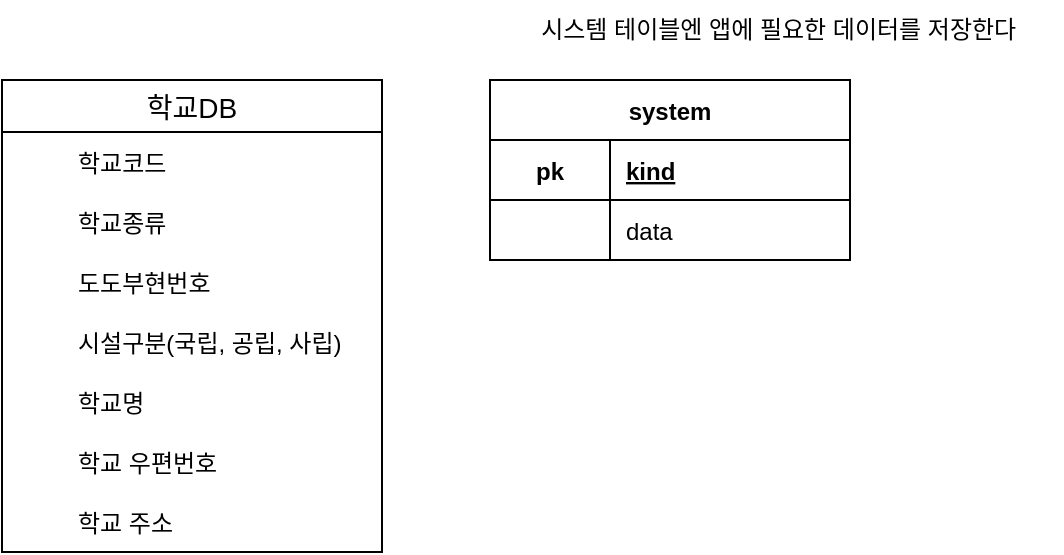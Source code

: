 <mxfile>
    <diagram id="bhq6tBchErCR74Zrch5A" name="phone">
        <mxGraphModel dx="701" dy="417" grid="1" gridSize="10" guides="1" tooltips="1" connect="1" arrows="1" fold="1" page="1" pageScale="1" pageWidth="827" pageHeight="1169" math="0" shadow="0">
            <root>
                <mxCell id="0"/>
                <mxCell id="1" parent="0"/>
                <mxCell id="SsVTO5ih7VOV415rf2-s-7" value="시스템 테이블엔 앱에 필요한 데이터를 저장한다&amp;nbsp;" style="text;html=1;strokeColor=none;fillColor=none;align=center;verticalAlign=middle;whiteSpace=wrap;rounded=0;" parent="1" vertex="1">
                    <mxGeometry x="420" y="340" width="280" height="30" as="geometry"/>
                </mxCell>
                <mxCell id="8" value="system" style="shape=table;startSize=30;container=1;collapsible=1;childLayout=tableLayout;fixedRows=1;rowLines=0;fontStyle=1;align=center;resizeLast=1;" parent="1" vertex="1">
                    <mxGeometry x="414" y="380" width="180" height="90" as="geometry"/>
                </mxCell>
                <mxCell id="12" value="" style="shape=tableRow;horizontal=0;startSize=0;swimlaneHead=0;swimlaneBody=0;fillColor=none;collapsible=0;dropTarget=0;points=[[0,0.5],[1,0.5]];portConstraint=eastwest;top=0;left=0;right=0;bottom=1;" parent="8" vertex="1">
                    <mxGeometry y="30" width="180" height="30" as="geometry"/>
                </mxCell>
                <mxCell id="13" value="pk" style="shape=partialRectangle;connectable=0;fillColor=none;top=0;left=0;bottom=0;right=0;fontStyle=1;overflow=hidden;" parent="12" vertex="1">
                    <mxGeometry width="60" height="30" as="geometry">
                        <mxRectangle width="60" height="30" as="alternateBounds"/>
                    </mxGeometry>
                </mxCell>
                <mxCell id="14" value="kind" style="shape=partialRectangle;connectable=0;fillColor=none;top=0;left=0;bottom=0;right=0;align=left;spacingLeft=6;fontStyle=5;overflow=hidden;" parent="12" vertex="1">
                    <mxGeometry x="60" width="120" height="30" as="geometry">
                        <mxRectangle width="120" height="30" as="alternateBounds"/>
                    </mxGeometry>
                </mxCell>
                <mxCell id="15" value="" style="shape=tableRow;horizontal=0;startSize=0;swimlaneHead=0;swimlaneBody=0;fillColor=none;collapsible=0;dropTarget=0;points=[[0,0.5],[1,0.5]];portConstraint=eastwest;top=0;left=0;right=0;bottom=0;" parent="8" vertex="1">
                    <mxGeometry y="60" width="180" height="30" as="geometry"/>
                </mxCell>
                <mxCell id="16" value="" style="shape=partialRectangle;connectable=0;fillColor=none;top=0;left=0;bottom=0;right=0;editable=1;overflow=hidden;" parent="15" vertex="1">
                    <mxGeometry width="60" height="30" as="geometry">
                        <mxRectangle width="60" height="30" as="alternateBounds"/>
                    </mxGeometry>
                </mxCell>
                <mxCell id="17" value="data" style="shape=partialRectangle;connectable=0;fillColor=none;top=0;left=0;bottom=0;right=0;align=left;spacingLeft=6;overflow=hidden;" parent="15" vertex="1">
                    <mxGeometry x="60" width="120" height="30" as="geometry">
                        <mxRectangle width="120" height="30" as="alternateBounds"/>
                    </mxGeometry>
                </mxCell>
                <mxCell id="V4GZRD2Crs4A8FGIijxE-17" value="학교DB" style="swimlane;fontStyle=0;childLayout=stackLayout;horizontal=1;startSize=26;horizontalStack=0;resizeParent=1;resizeParentMax=0;resizeLast=0;collapsible=1;marginBottom=0;align=center;fontSize=14;" vertex="1" parent="1">
                    <mxGeometry x="170" y="380" width="190" height="236" as="geometry">
                        <mxRectangle x="20" y="260" width="80" height="30" as="alternateBounds"/>
                    </mxGeometry>
                </mxCell>
                <mxCell id="V4GZRD2Crs4A8FGIijxE-18" value="" style="shape=table;startSize=0;container=1;collapsible=1;childLayout=tableLayout;fixedRows=1;rowLines=0;fontStyle=0;align=center;resizeLast=1;strokeColor=none;fillColor=none;collapsible=0;" vertex="1" parent="V4GZRD2Crs4A8FGIijxE-17">
                    <mxGeometry y="26" width="190" height="30" as="geometry"/>
                </mxCell>
                <mxCell id="V4GZRD2Crs4A8FGIijxE-22" value="" style="shape=tableRow;horizontal=0;startSize=0;swimlaneHead=0;swimlaneBody=0;fillColor=none;collapsible=0;dropTarget=0;points=[[0,0.5],[1,0.5]];portConstraint=eastwest;top=0;left=0;right=0;bottom=0;" vertex="1" parent="V4GZRD2Crs4A8FGIijxE-18">
                    <mxGeometry width="190" height="30" as="geometry"/>
                </mxCell>
                <mxCell id="V4GZRD2Crs4A8FGIijxE-23" value="" style="shape=partialRectangle;connectable=0;fillColor=none;top=0;left=0;bottom=0;right=0;fontStyle=0;overflow=hidden;" vertex="1" parent="V4GZRD2Crs4A8FGIijxE-22">
                    <mxGeometry width="30" height="30" as="geometry">
                        <mxRectangle width="30" height="30" as="alternateBounds"/>
                    </mxGeometry>
                </mxCell>
                <mxCell id="V4GZRD2Crs4A8FGIijxE-24" value="학교코드" style="shape=partialRectangle;connectable=0;fillColor=none;top=0;left=0;bottom=0;right=0;align=left;spacingLeft=6;fontStyle=0;overflow=hidden;" vertex="1" parent="V4GZRD2Crs4A8FGIijxE-22">
                    <mxGeometry x="30" width="160" height="30" as="geometry">
                        <mxRectangle width="160" height="30" as="alternateBounds"/>
                    </mxGeometry>
                </mxCell>
                <mxCell id="V4GZRD2Crs4A8FGIijxE-42" value="" style="shape=table;startSize=0;container=1;collapsible=1;childLayout=tableLayout;fixedRows=1;rowLines=0;fontStyle=0;align=center;resizeLast=1;strokeColor=none;fillColor=none;collapsible=0;" vertex="1" parent="V4GZRD2Crs4A8FGIijxE-17">
                    <mxGeometry y="56" width="190" height="30" as="geometry"/>
                </mxCell>
                <mxCell id="V4GZRD2Crs4A8FGIijxE-43" value="" style="shape=tableRow;horizontal=0;startSize=0;swimlaneHead=0;swimlaneBody=0;fillColor=none;collapsible=0;dropTarget=0;points=[[0,0.5],[1,0.5]];portConstraint=eastwest;top=0;left=0;right=0;bottom=0;" vertex="1" parent="V4GZRD2Crs4A8FGIijxE-42">
                    <mxGeometry width="190" height="30" as="geometry"/>
                </mxCell>
                <mxCell id="V4GZRD2Crs4A8FGIijxE-44" value="" style="shape=partialRectangle;connectable=0;fillColor=none;top=0;left=0;bottom=0;right=0;fontStyle=0;overflow=hidden;" vertex="1" parent="V4GZRD2Crs4A8FGIijxE-43">
                    <mxGeometry width="30" height="30" as="geometry">
                        <mxRectangle width="30" height="30" as="alternateBounds"/>
                    </mxGeometry>
                </mxCell>
                <mxCell id="V4GZRD2Crs4A8FGIijxE-45" value="학교종류" style="shape=partialRectangle;connectable=0;fillColor=none;top=0;left=0;bottom=0;right=0;align=left;spacingLeft=6;fontStyle=0;overflow=hidden;" vertex="1" parent="V4GZRD2Crs4A8FGIijxE-43">
                    <mxGeometry x="30" width="160" height="30" as="geometry">
                        <mxRectangle width="160" height="30" as="alternateBounds"/>
                    </mxGeometry>
                </mxCell>
                <mxCell id="V4GZRD2Crs4A8FGIijxE-46" value="" style="shape=table;startSize=0;container=1;collapsible=1;childLayout=tableLayout;fixedRows=1;rowLines=0;fontStyle=0;align=center;resizeLast=1;strokeColor=none;fillColor=none;collapsible=0;" vertex="1" parent="V4GZRD2Crs4A8FGIijxE-17">
                    <mxGeometry y="86" width="190" height="30" as="geometry"/>
                </mxCell>
                <mxCell id="V4GZRD2Crs4A8FGIijxE-47" value="" style="shape=tableRow;horizontal=0;startSize=0;swimlaneHead=0;swimlaneBody=0;fillColor=none;collapsible=0;dropTarget=0;points=[[0,0.5],[1,0.5]];portConstraint=eastwest;top=0;left=0;right=0;bottom=0;" vertex="1" parent="V4GZRD2Crs4A8FGIijxE-46">
                    <mxGeometry width="190" height="30" as="geometry"/>
                </mxCell>
                <mxCell id="V4GZRD2Crs4A8FGIijxE-48" value="" style="shape=partialRectangle;connectable=0;fillColor=none;top=0;left=0;bottom=0;right=0;fontStyle=0;overflow=hidden;" vertex="1" parent="V4GZRD2Crs4A8FGIijxE-47">
                    <mxGeometry width="30" height="30" as="geometry">
                        <mxRectangle width="30" height="30" as="alternateBounds"/>
                    </mxGeometry>
                </mxCell>
                <mxCell id="V4GZRD2Crs4A8FGIijxE-49" value="도도부현번호" style="shape=partialRectangle;connectable=0;fillColor=none;top=0;left=0;bottom=0;right=0;align=left;spacingLeft=6;fontStyle=0;overflow=hidden;" vertex="1" parent="V4GZRD2Crs4A8FGIijxE-47">
                    <mxGeometry x="30" width="160" height="30" as="geometry">
                        <mxRectangle width="160" height="30" as="alternateBounds"/>
                    </mxGeometry>
                </mxCell>
                <mxCell id="V4GZRD2Crs4A8FGIijxE-38" value="" style="shape=table;startSize=0;container=1;collapsible=1;childLayout=tableLayout;fixedRows=1;rowLines=0;fontStyle=0;align=center;resizeLast=1;strokeColor=none;fillColor=none;collapsible=0;" vertex="1" parent="V4GZRD2Crs4A8FGIijxE-17">
                    <mxGeometry y="116" width="190" height="30" as="geometry"/>
                </mxCell>
                <mxCell id="V4GZRD2Crs4A8FGIijxE-39" value="" style="shape=tableRow;horizontal=0;startSize=0;swimlaneHead=0;swimlaneBody=0;fillColor=none;collapsible=0;dropTarget=0;points=[[0,0.5],[1,0.5]];portConstraint=eastwest;top=0;left=0;right=0;bottom=0;" vertex="1" parent="V4GZRD2Crs4A8FGIijxE-38">
                    <mxGeometry width="190" height="30" as="geometry"/>
                </mxCell>
                <mxCell id="V4GZRD2Crs4A8FGIijxE-40" value="" style="shape=partialRectangle;connectable=0;fillColor=none;top=0;left=0;bottom=0;right=0;fontStyle=0;overflow=hidden;" vertex="1" parent="V4GZRD2Crs4A8FGIijxE-39">
                    <mxGeometry width="30" height="30" as="geometry">
                        <mxRectangle width="30" height="30" as="alternateBounds"/>
                    </mxGeometry>
                </mxCell>
                <mxCell id="V4GZRD2Crs4A8FGIijxE-41" value="시설구분(국립, 공립, 사립)" style="shape=partialRectangle;connectable=0;fillColor=none;top=0;left=0;bottom=0;right=0;align=left;spacingLeft=6;fontStyle=0;overflow=hidden;" vertex="1" parent="V4GZRD2Crs4A8FGIijxE-39">
                    <mxGeometry x="30" width="160" height="30" as="geometry">
                        <mxRectangle width="160" height="30" as="alternateBounds"/>
                    </mxGeometry>
                </mxCell>
                <mxCell id="V4GZRD2Crs4A8FGIijxE-50" value="" style="shape=table;startSize=0;container=1;collapsible=1;childLayout=tableLayout;fixedRows=1;rowLines=0;fontStyle=0;align=center;resizeLast=1;strokeColor=none;fillColor=none;collapsible=0;" vertex="1" parent="V4GZRD2Crs4A8FGIijxE-17">
                    <mxGeometry y="146" width="190" height="30" as="geometry"/>
                </mxCell>
                <mxCell id="V4GZRD2Crs4A8FGIijxE-51" value="" style="shape=tableRow;horizontal=0;startSize=0;swimlaneHead=0;swimlaneBody=0;fillColor=none;collapsible=0;dropTarget=0;points=[[0,0.5],[1,0.5]];portConstraint=eastwest;top=0;left=0;right=0;bottom=0;" vertex="1" parent="V4GZRD2Crs4A8FGIijxE-50">
                    <mxGeometry width="190" height="30" as="geometry"/>
                </mxCell>
                <mxCell id="V4GZRD2Crs4A8FGIijxE-52" value="" style="shape=partialRectangle;connectable=0;fillColor=none;top=0;left=0;bottom=0;right=0;fontStyle=0;overflow=hidden;" vertex="1" parent="V4GZRD2Crs4A8FGIijxE-51">
                    <mxGeometry width="30" height="30" as="geometry">
                        <mxRectangle width="30" height="30" as="alternateBounds"/>
                    </mxGeometry>
                </mxCell>
                <mxCell id="V4GZRD2Crs4A8FGIijxE-53" value="학교명" style="shape=partialRectangle;connectable=0;fillColor=none;top=0;left=0;bottom=0;right=0;align=left;spacingLeft=6;fontStyle=0;overflow=hidden;" vertex="1" parent="V4GZRD2Crs4A8FGIijxE-51">
                    <mxGeometry x="30" width="160" height="30" as="geometry">
                        <mxRectangle width="160" height="30" as="alternateBounds"/>
                    </mxGeometry>
                </mxCell>
                <mxCell id="V4GZRD2Crs4A8FGIijxE-58" value="" style="shape=table;startSize=0;container=1;collapsible=1;childLayout=tableLayout;fixedRows=1;rowLines=0;fontStyle=0;align=center;resizeLast=1;strokeColor=none;fillColor=none;collapsible=0;" vertex="1" parent="V4GZRD2Crs4A8FGIijxE-17">
                    <mxGeometry y="176" width="190" height="30" as="geometry"/>
                </mxCell>
                <mxCell id="V4GZRD2Crs4A8FGIijxE-59" value="" style="shape=tableRow;horizontal=0;startSize=0;swimlaneHead=0;swimlaneBody=0;fillColor=none;collapsible=0;dropTarget=0;points=[[0,0.5],[1,0.5]];portConstraint=eastwest;top=0;left=0;right=0;bottom=0;" vertex="1" parent="V4GZRD2Crs4A8FGIijxE-58">
                    <mxGeometry width="190" height="30" as="geometry"/>
                </mxCell>
                <mxCell id="V4GZRD2Crs4A8FGIijxE-60" value="" style="shape=partialRectangle;connectable=0;fillColor=none;top=0;left=0;bottom=0;right=0;fontStyle=0;overflow=hidden;" vertex="1" parent="V4GZRD2Crs4A8FGIijxE-59">
                    <mxGeometry width="30" height="30" as="geometry">
                        <mxRectangle width="30" height="30" as="alternateBounds"/>
                    </mxGeometry>
                </mxCell>
                <mxCell id="V4GZRD2Crs4A8FGIijxE-61" value="학교 우편번호" style="shape=partialRectangle;connectable=0;fillColor=none;top=0;left=0;bottom=0;right=0;align=left;spacingLeft=6;fontStyle=0;overflow=hidden;" vertex="1" parent="V4GZRD2Crs4A8FGIijxE-59">
                    <mxGeometry x="30" width="160" height="30" as="geometry">
                        <mxRectangle width="160" height="30" as="alternateBounds"/>
                    </mxGeometry>
                </mxCell>
                <mxCell id="V4GZRD2Crs4A8FGIijxE-62" value="" style="shape=table;startSize=0;container=1;collapsible=1;childLayout=tableLayout;fixedRows=1;rowLines=0;fontStyle=0;align=center;resizeLast=1;strokeColor=none;fillColor=none;collapsible=0;" vertex="1" parent="V4GZRD2Crs4A8FGIijxE-17">
                    <mxGeometry y="206" width="190" height="30" as="geometry"/>
                </mxCell>
                <mxCell id="V4GZRD2Crs4A8FGIijxE-63" value="" style="shape=tableRow;horizontal=0;startSize=0;swimlaneHead=0;swimlaneBody=0;fillColor=none;collapsible=0;dropTarget=0;points=[[0,0.5],[1,0.5]];portConstraint=eastwest;top=0;left=0;right=0;bottom=0;" vertex="1" parent="V4GZRD2Crs4A8FGIijxE-62">
                    <mxGeometry width="190" height="30" as="geometry"/>
                </mxCell>
                <mxCell id="V4GZRD2Crs4A8FGIijxE-64" value="" style="shape=partialRectangle;connectable=0;fillColor=none;top=0;left=0;bottom=0;right=0;fontStyle=0;overflow=hidden;" vertex="1" parent="V4GZRD2Crs4A8FGIijxE-63">
                    <mxGeometry width="30" height="30" as="geometry">
                        <mxRectangle width="30" height="30" as="alternateBounds"/>
                    </mxGeometry>
                </mxCell>
                <mxCell id="V4GZRD2Crs4A8FGIijxE-65" value="학교 주소" style="shape=partialRectangle;connectable=0;fillColor=none;top=0;left=0;bottom=0;right=0;align=left;spacingLeft=6;fontStyle=0;overflow=hidden;" vertex="1" parent="V4GZRD2Crs4A8FGIijxE-63">
                    <mxGeometry x="30" width="160" height="30" as="geometry">
                        <mxRectangle width="160" height="30" as="alternateBounds"/>
                    </mxGeometry>
                </mxCell>
            </root>
        </mxGraphModel>
    </diagram>
    <diagram id="ZU3sJD-k5ydeyKIxceUW" name="back">
        <mxGraphModel dx="1052" dy="626" grid="1" gridSize="10" guides="1" tooltips="1" connect="1" arrows="1" fold="1" page="1" pageScale="1" pageWidth="827" pageHeight="1169" math="0" shadow="0">
            <root>
                <mxCell id="0"/>
                <mxCell id="1" parent="0"/>
                <mxCell id="h5CSvci3uEKfFkuMcKmj-2" value="" style="endArrow=none;html=1;entryX=0;entryY=0.5;entryDx=0;entryDy=0;exitX=0;exitY=0.5;exitDx=0;exitDy=0;" parent="1" source="WECPjOXUXjOF4cWCy1Yu-58" target="WECPjOXUXjOF4cWCy1Yu-106" edge="1">
                    <mxGeometry width="50" height="50" relative="1" as="geometry">
                        <mxPoint x="300" y="690" as="sourcePoint"/>
                        <mxPoint x="300" y="370" as="targetPoint"/>
                        <Array as="points">
                            <mxPoint x="240" y="400"/>
                            <mxPoint x="240" y="290"/>
                        </Array>
                    </mxGeometry>
                </mxCell>
                <mxCell id="h5CSvci3uEKfFkuMcKmj-4" value="" style="endArrow=none;html=1;exitX=1;exitY=0.5;exitDx=0;exitDy=0;entryX=0;entryY=0.5;entryDx=0;entryDy=0;" parent="1" source="WECPjOXUXjOF4cWCy1Yu-55" target="WECPjOXUXjOF4cWCy1Yu-89" edge="1">
                    <mxGeometry width="50" height="50" relative="1" as="geometry">
                        <mxPoint x="440" y="660" as="sourcePoint"/>
                        <mxPoint x="610" y="660" as="targetPoint"/>
                        <Array as="points"/>
                    </mxGeometry>
                </mxCell>
                <mxCell id="uqUkxNCtDcSkHk21A1G1-6" value="" style="endArrow=none;html=1;exitX=1;exitY=0.5;exitDx=0;exitDy=0;entryX=0;entryY=0.5;entryDx=0;entryDy=0;" parent="1" source="WECPjOXUXjOF4cWCy1Yu-32" target="WECPjOXUXjOF4cWCy1Yu-106" edge="1">
                    <mxGeometry width="50" height="50" relative="1" as="geometry">
                        <mxPoint x="170" y="400" as="sourcePoint"/>
                        <mxPoint x="300" y="370" as="targetPoint"/>
                        <Array as="points"/>
                    </mxGeometry>
                </mxCell>
                <mxCell id="uqUkxNCtDcSkHk21A1G1-7" value="" style="endArrow=none;html=1;exitX=1;exitY=0.5;exitDx=0;exitDy=0;entryX=0;entryY=0.5;entryDx=0;entryDy=0;" parent="1" source="WECPjOXUXjOF4cWCy1Yu-42" target="WECPjOXUXjOF4cWCy1Yu-106" edge="1">
                    <mxGeometry width="50" height="50" relative="1" as="geometry">
                        <mxPoint x="170" y="430" as="sourcePoint"/>
                        <mxPoint x="300" y="370" as="targetPoint"/>
                        <Array as="points"/>
                    </mxGeometry>
                </mxCell>
                <mxCell id="uqUkxNCtDcSkHk21A1G1-12" value="" style="endArrow=none;html=1;exitX=1;exitY=0.5;exitDx=0;exitDy=0;entryX=1;entryY=0.5;entryDx=0;entryDy=0;" parent="1" source="WECPjOXUXjOF4cWCy1Yu-65" target="WECPjOXUXjOF4cWCy1Yu-121" edge="1">
                    <mxGeometry width="50" height="50" relative="1" as="geometry">
                        <mxPoint x="440" y="720" as="sourcePoint"/>
                        <mxPoint x="440" y="460" as="targetPoint"/>
                        <Array as="points">
                            <mxPoint x="490" y="430"/>
                            <mxPoint x="490" y="261"/>
                        </Array>
                    </mxGeometry>
                </mxCell>
                <mxCell id="WECPjOXUXjOF4cWCy1Yu-19" value="DM" style="swimlane;fontStyle=0;childLayout=stackLayout;horizontal=1;startSize=26;horizontalStack=0;resizeParent=1;resizeParentMax=0;resizeLast=0;collapsible=1;marginBottom=0;align=center;fontSize=14;" parent="1" vertex="1">
                    <mxGeometry x="20" y="70" width="160" height="146" as="geometry"/>
                </mxCell>
                <mxCell id="WECPjOXUXjOF4cWCy1Yu-23" value="" style="shape=table;startSize=0;container=1;collapsible=1;childLayout=tableLayout;fixedRows=1;rowLines=0;fontStyle=0;align=center;resizeLast=1;strokeColor=none;fillColor=none;collapsible=0;" parent="WECPjOXUXjOF4cWCy1Yu-19" vertex="1">
                    <mxGeometry y="26" width="160" height="60" as="geometry"/>
                </mxCell>
                <mxCell id="WECPjOXUXjOF4cWCy1Yu-24" value="" style="shape=tableRow;horizontal=0;startSize=0;swimlaneHead=0;swimlaneBody=0;fillColor=none;collapsible=0;dropTarget=0;points=[[0,0.5],[1,0.5]];portConstraint=eastwest;top=0;left=0;right=0;bottom=1;" parent="WECPjOXUXjOF4cWCy1Yu-23" vertex="1">
                    <mxGeometry width="160" height="30" as="geometry"/>
                </mxCell>
                <mxCell id="WECPjOXUXjOF4cWCy1Yu-25" value="PK" style="shape=partialRectangle;connectable=0;fillColor=none;top=0;left=0;bottom=0;right=0;fontStyle=1;overflow=hidden;" parent="WECPjOXUXjOF4cWCy1Yu-24" vertex="1">
                    <mxGeometry width="30" height="30" as="geometry">
                        <mxRectangle width="30" height="30" as="alternateBounds"/>
                    </mxGeometry>
                </mxCell>
                <mxCell id="WECPjOXUXjOF4cWCy1Yu-26" value="id" style="shape=partialRectangle;connectable=0;fillColor=none;top=0;left=0;bottom=0;right=0;align=left;spacingLeft=6;fontStyle=5;overflow=hidden;" parent="WECPjOXUXjOF4cWCy1Yu-24" vertex="1">
                    <mxGeometry x="30" width="130" height="30" as="geometry">
                        <mxRectangle width="130" height="30" as="alternateBounds"/>
                    </mxGeometry>
                </mxCell>
                <mxCell id="WECPjOXUXjOF4cWCy1Yu-32" value="" style="shape=tableRow;horizontal=0;startSize=0;swimlaneHead=0;swimlaneBody=0;fillColor=none;collapsible=0;dropTarget=0;points=[[0,0.5],[1,0.5]];portConstraint=eastwest;top=0;left=0;right=0;bottom=0;" parent="WECPjOXUXjOF4cWCy1Yu-23" vertex="1">
                    <mxGeometry y="30" width="160" height="30" as="geometry"/>
                </mxCell>
                <mxCell id="WECPjOXUXjOF4cWCy1Yu-33" value="FK" style="shape=partialRectangle;connectable=0;fillColor=none;top=0;left=0;bottom=0;right=0;fontStyle=0;overflow=hidden;" parent="WECPjOXUXjOF4cWCy1Yu-32" vertex="1">
                    <mxGeometry width="30" height="30" as="geometry">
                        <mxRectangle width="30" height="30" as="alternateBounds"/>
                    </mxGeometry>
                </mxCell>
                <mxCell id="WECPjOXUXjOF4cWCy1Yu-34" value="from user" style="shape=partialRectangle;connectable=0;fillColor=none;top=0;left=0;bottom=0;right=0;align=left;spacingLeft=6;fontStyle=0;overflow=hidden;" parent="WECPjOXUXjOF4cWCy1Yu-32" vertex="1">
                    <mxGeometry x="30" width="130" height="30" as="geometry">
                        <mxRectangle width="130" height="30" as="alternateBounds"/>
                    </mxGeometry>
                </mxCell>
                <mxCell id="WECPjOXUXjOF4cWCy1Yu-42" value="" style="shape=tableRow;horizontal=0;startSize=0;swimlaneHead=0;swimlaneBody=0;fillColor=none;collapsible=0;dropTarget=0;points=[[0,0.5],[1,0.5]];portConstraint=eastwest;top=0;left=0;right=0;bottom=0;" parent="WECPjOXUXjOF4cWCy1Yu-19" vertex="1">
                    <mxGeometry y="86" width="160" height="30" as="geometry"/>
                </mxCell>
                <mxCell id="WECPjOXUXjOF4cWCy1Yu-43" value="FK" style="shape=partialRectangle;connectable=0;fillColor=none;top=0;left=0;bottom=0;right=0;fontStyle=0;overflow=hidden;" parent="WECPjOXUXjOF4cWCy1Yu-42" vertex="1">
                    <mxGeometry width="30" height="30" as="geometry">
                        <mxRectangle width="30" height="30" as="alternateBounds"/>
                    </mxGeometry>
                </mxCell>
                <mxCell id="WECPjOXUXjOF4cWCy1Yu-44" value="to user" style="shape=partialRectangle;connectable=0;fillColor=none;top=0;left=0;bottom=0;right=0;align=left;spacingLeft=6;fontStyle=0;overflow=hidden;" parent="WECPjOXUXjOF4cWCy1Yu-42" vertex="1">
                    <mxGeometry x="30" width="130" height="30" as="geometry">
                        <mxRectangle width="130" height="30" as="alternateBounds"/>
                    </mxGeometry>
                </mxCell>
                <mxCell id="WECPjOXUXjOF4cWCy1Yu-45" value="" style="shape=table;startSize=0;container=1;collapsible=1;childLayout=tableLayout;fixedRows=1;rowLines=0;fontStyle=0;align=center;resizeLast=1;strokeColor=none;fillColor=none;collapsible=0;" parent="WECPjOXUXjOF4cWCy1Yu-19" vertex="1">
                    <mxGeometry y="116" width="160" height="30" as="geometry"/>
                </mxCell>
                <mxCell id="WECPjOXUXjOF4cWCy1Yu-46" value="" style="shape=tableRow;horizontal=0;startSize=0;swimlaneHead=0;swimlaneBody=0;fillColor=none;collapsible=0;dropTarget=0;points=[[0,0.5],[1,0.5]];portConstraint=eastwest;top=0;left=0;right=0;bottom=0;" parent="WECPjOXUXjOF4cWCy1Yu-45" vertex="1">
                    <mxGeometry width="160" height="30" as="geometry"/>
                </mxCell>
                <mxCell id="WECPjOXUXjOF4cWCy1Yu-47" value="" style="shape=partialRectangle;connectable=0;fillColor=none;top=0;left=0;bottom=0;right=0;editable=1;overflow=hidden;" parent="WECPjOXUXjOF4cWCy1Yu-46" vertex="1">
                    <mxGeometry width="30" height="30" as="geometry">
                        <mxRectangle width="30" height="30" as="alternateBounds"/>
                    </mxGeometry>
                </mxCell>
                <mxCell id="WECPjOXUXjOF4cWCy1Yu-48" value="contents" style="shape=partialRectangle;connectable=0;fillColor=none;top=0;left=0;bottom=0;right=0;align=left;spacingLeft=6;overflow=hidden;" parent="WECPjOXUXjOF4cWCy1Yu-46" vertex="1">
                    <mxGeometry x="30" width="130" height="30" as="geometry">
                        <mxRectangle width="130" height="30" as="alternateBounds"/>
                    </mxGeometry>
                </mxCell>
                <mxCell id="WECPjOXUXjOF4cWCy1Yu-53" value="스레드" style="swimlane;fontStyle=0;childLayout=stackLayout;horizontal=1;startSize=26;horizontalStack=0;resizeParent=1;resizeParentMax=0;resizeLast=0;collapsible=1;marginBottom=0;align=center;fontSize=14;" parent="1" vertex="1">
                    <mxGeometry x="290" y="330" width="160" height="176" as="geometry"/>
                </mxCell>
                <mxCell id="WECPjOXUXjOF4cWCy1Yu-54" value="" style="shape=table;startSize=0;container=1;collapsible=1;childLayout=tableLayout;fixedRows=1;rowLines=0;fontStyle=0;align=center;resizeLast=1;strokeColor=none;fillColor=none;collapsible=0;" parent="WECPjOXUXjOF4cWCy1Yu-53" vertex="1">
                    <mxGeometry y="26" width="160" height="60" as="geometry"/>
                </mxCell>
                <mxCell id="WECPjOXUXjOF4cWCy1Yu-55" value="" style="shape=tableRow;horizontal=0;startSize=0;swimlaneHead=0;swimlaneBody=0;fillColor=none;collapsible=0;dropTarget=0;points=[[0,0.5],[1,0.5]];portConstraint=eastwest;top=0;left=0;right=0;bottom=1;" parent="WECPjOXUXjOF4cWCy1Yu-54" vertex="1">
                    <mxGeometry width="160" height="30" as="geometry"/>
                </mxCell>
                <mxCell id="WECPjOXUXjOF4cWCy1Yu-56" value="PK" style="shape=partialRectangle;connectable=0;fillColor=none;top=0;left=0;bottom=0;right=0;fontStyle=1;overflow=hidden;" parent="WECPjOXUXjOF4cWCy1Yu-55" vertex="1">
                    <mxGeometry width="30" height="30" as="geometry">
                        <mxRectangle width="30" height="30" as="alternateBounds"/>
                    </mxGeometry>
                </mxCell>
                <mxCell id="WECPjOXUXjOF4cWCy1Yu-57" value="id" style="shape=partialRectangle;connectable=0;fillColor=none;top=0;left=0;bottom=0;right=0;align=left;spacingLeft=6;fontStyle=5;overflow=hidden;" parent="WECPjOXUXjOF4cWCy1Yu-55" vertex="1">
                    <mxGeometry x="30" width="130" height="30" as="geometry">
                        <mxRectangle width="130" height="30" as="alternateBounds"/>
                    </mxGeometry>
                </mxCell>
                <mxCell id="WECPjOXUXjOF4cWCy1Yu-58" value="" style="shape=tableRow;horizontal=0;startSize=0;swimlaneHead=0;swimlaneBody=0;fillColor=none;collapsible=0;dropTarget=0;points=[[0,0.5],[1,0.5]];portConstraint=eastwest;top=0;left=0;right=0;bottom=0;" parent="WECPjOXUXjOF4cWCy1Yu-54" vertex="1">
                    <mxGeometry y="30" width="160" height="30" as="geometry"/>
                </mxCell>
                <mxCell id="WECPjOXUXjOF4cWCy1Yu-59" value="FK" style="shape=partialRectangle;connectable=0;fillColor=none;top=0;left=0;bottom=0;right=0;fontStyle=0;overflow=hidden;" parent="WECPjOXUXjOF4cWCy1Yu-58" vertex="1">
                    <mxGeometry width="30" height="30" as="geometry">
                        <mxRectangle width="30" height="30" as="alternateBounds"/>
                    </mxGeometry>
                </mxCell>
                <mxCell id="WECPjOXUXjOF4cWCy1Yu-60" value="유저 id" style="shape=partialRectangle;connectable=0;fillColor=none;top=0;left=0;bottom=0;right=0;align=left;spacingLeft=6;fontStyle=0;overflow=hidden;" parent="WECPjOXUXjOF4cWCy1Yu-58" vertex="1">
                    <mxGeometry x="30" width="130" height="30" as="geometry">
                        <mxRectangle width="130" height="30" as="alternateBounds"/>
                    </mxGeometry>
                </mxCell>
                <mxCell id="WECPjOXUXjOF4cWCy1Yu-64" value="" style="shape=table;startSize=0;container=1;collapsible=1;childLayout=tableLayout;fixedRows=1;rowLines=0;fontStyle=0;align=center;resizeLast=1;strokeColor=none;fillColor=none;collapsible=0;" parent="WECPjOXUXjOF4cWCy1Yu-53" vertex="1">
                    <mxGeometry y="86" width="160" height="30" as="geometry"/>
                </mxCell>
                <mxCell id="WECPjOXUXjOF4cWCy1Yu-65" value="" style="shape=tableRow;horizontal=0;startSize=0;swimlaneHead=0;swimlaneBody=0;fillColor=none;collapsible=0;dropTarget=0;points=[[0,0.5],[1,0.5]];portConstraint=eastwest;top=0;left=0;right=0;bottom=0;" parent="WECPjOXUXjOF4cWCy1Yu-64" vertex="1">
                    <mxGeometry width="160" height="30" as="geometry"/>
                </mxCell>
                <mxCell id="WECPjOXUXjOF4cWCy1Yu-66" value="" style="shape=partialRectangle;connectable=0;fillColor=none;top=0;left=0;bottom=0;right=0;editable=1;overflow=hidden;" parent="WECPjOXUXjOF4cWCy1Yu-65" vertex="1">
                    <mxGeometry width="30" height="30" as="geometry">
                        <mxRectangle width="30" height="30" as="alternateBounds"/>
                    </mxGeometry>
                </mxCell>
                <mxCell id="WECPjOXUXjOF4cWCy1Yu-67" value="학교 id" style="shape=partialRectangle;connectable=0;fillColor=none;top=0;left=0;bottom=0;right=0;align=left;spacingLeft=6;overflow=hidden;" parent="WECPjOXUXjOF4cWCy1Yu-65" vertex="1">
                    <mxGeometry x="30" width="130" height="30" as="geometry">
                        <mxRectangle width="130" height="30" as="alternateBounds"/>
                    </mxGeometry>
                </mxCell>
                <mxCell id="WECPjOXUXjOF4cWCy1Yu-76" value="" style="shape=table;startSize=0;container=1;collapsible=1;childLayout=tableLayout;fixedRows=1;rowLines=0;fontStyle=0;align=center;resizeLast=1;strokeColor=none;fillColor=none;collapsible=0;" parent="WECPjOXUXjOF4cWCy1Yu-53" vertex="1">
                    <mxGeometry y="116" width="160" height="30" as="geometry"/>
                </mxCell>
                <mxCell id="WECPjOXUXjOF4cWCy1Yu-77" value="" style="shape=tableRow;horizontal=0;startSize=0;swimlaneHead=0;swimlaneBody=0;fillColor=none;collapsible=0;dropTarget=0;points=[[0,0.5],[1,0.5]];portConstraint=eastwest;top=0;left=0;right=0;bottom=0;" parent="WECPjOXUXjOF4cWCy1Yu-76" vertex="1">
                    <mxGeometry width="160" height="30" as="geometry"/>
                </mxCell>
                <mxCell id="WECPjOXUXjOF4cWCy1Yu-78" value="" style="shape=partialRectangle;connectable=0;fillColor=none;top=0;left=0;bottom=0;right=0;editable=1;overflow=hidden;" parent="WECPjOXUXjOF4cWCy1Yu-77" vertex="1">
                    <mxGeometry width="30" height="30" as="geometry">
                        <mxRectangle width="30" height="30" as="alternateBounds"/>
                    </mxGeometry>
                </mxCell>
                <mxCell id="WECPjOXUXjOF4cWCy1Yu-79" value="스레드명" style="shape=partialRectangle;connectable=0;fillColor=none;top=0;left=0;bottom=0;right=0;align=left;spacingLeft=6;overflow=hidden;" parent="WECPjOXUXjOF4cWCy1Yu-77" vertex="1">
                    <mxGeometry x="30" width="130" height="30" as="geometry">
                        <mxRectangle width="130" height="30" as="alternateBounds"/>
                    </mxGeometry>
                </mxCell>
                <mxCell id="WECPjOXUXjOF4cWCy1Yu-80" value="" style="shape=table;startSize=0;container=1;collapsible=1;childLayout=tableLayout;fixedRows=1;rowLines=0;fontStyle=0;align=center;resizeLast=1;strokeColor=none;fillColor=none;collapsible=0;" parent="WECPjOXUXjOF4cWCy1Yu-53" vertex="1">
                    <mxGeometry y="146" width="160" height="30" as="geometry"/>
                </mxCell>
                <mxCell id="WECPjOXUXjOF4cWCy1Yu-81" value="" style="shape=tableRow;horizontal=0;startSize=0;swimlaneHead=0;swimlaneBody=0;fillColor=none;collapsible=0;dropTarget=0;points=[[0,0.5],[1,0.5]];portConstraint=eastwest;top=0;left=0;right=0;bottom=0;" parent="WECPjOXUXjOF4cWCy1Yu-80" vertex="1">
                    <mxGeometry width="160" height="30" as="geometry"/>
                </mxCell>
                <mxCell id="WECPjOXUXjOF4cWCy1Yu-82" value="" style="shape=partialRectangle;connectable=0;fillColor=none;top=0;left=0;bottom=0;right=0;editable=1;overflow=hidden;" parent="WECPjOXUXjOF4cWCy1Yu-81" vertex="1">
                    <mxGeometry width="30" height="30" as="geometry">
                        <mxRectangle width="30" height="30" as="alternateBounds"/>
                    </mxGeometry>
                </mxCell>
                <mxCell id="WECPjOXUXjOF4cWCy1Yu-83" value="스레드설명" style="shape=partialRectangle;connectable=0;fillColor=none;top=0;left=0;bottom=0;right=0;align=left;spacingLeft=6;overflow=hidden;" parent="WECPjOXUXjOF4cWCy1Yu-81" vertex="1">
                    <mxGeometry x="30" width="130" height="30" as="geometry">
                        <mxRectangle width="130" height="30" as="alternateBounds"/>
                    </mxGeometry>
                </mxCell>
                <mxCell id="WECPjOXUXjOF4cWCy1Yu-84" value="스레드글" style="swimlane;fontStyle=0;childLayout=stackLayout;horizontal=1;startSize=26;horizontalStack=0;resizeParent=1;resizeParentMax=0;resizeLast=0;collapsible=1;marginBottom=0;align=center;fontSize=14;" parent="1" vertex="1">
                    <mxGeometry x="610" y="300" width="160" height="176" as="geometry"/>
                </mxCell>
                <mxCell id="WECPjOXUXjOF4cWCy1Yu-85" value="" style="shape=table;startSize=0;container=1;collapsible=1;childLayout=tableLayout;fixedRows=1;rowLines=0;fontStyle=0;align=center;resizeLast=1;strokeColor=none;fillColor=none;collapsible=0;" parent="WECPjOXUXjOF4cWCy1Yu-84" vertex="1">
                    <mxGeometry y="26" width="160" height="60" as="geometry"/>
                </mxCell>
                <mxCell id="WECPjOXUXjOF4cWCy1Yu-86" value="" style="shape=tableRow;horizontal=0;startSize=0;swimlaneHead=0;swimlaneBody=0;fillColor=none;collapsible=0;dropTarget=0;points=[[0,0.5],[1,0.5]];portConstraint=eastwest;top=0;left=0;right=0;bottom=1;" parent="WECPjOXUXjOF4cWCy1Yu-85" vertex="1">
                    <mxGeometry width="160" height="30" as="geometry"/>
                </mxCell>
                <mxCell id="WECPjOXUXjOF4cWCy1Yu-87" value="PK" style="shape=partialRectangle;connectable=0;fillColor=none;top=0;left=0;bottom=0;right=0;fontStyle=1;overflow=hidden;" parent="WECPjOXUXjOF4cWCy1Yu-86" vertex="1">
                    <mxGeometry width="30" height="30" as="geometry">
                        <mxRectangle width="30" height="30" as="alternateBounds"/>
                    </mxGeometry>
                </mxCell>
                <mxCell id="WECPjOXUXjOF4cWCy1Yu-88" value="id" style="shape=partialRectangle;connectable=0;fillColor=none;top=0;left=0;bottom=0;right=0;align=left;spacingLeft=6;fontStyle=5;overflow=hidden;" parent="WECPjOXUXjOF4cWCy1Yu-86" vertex="1">
                    <mxGeometry x="30" width="130" height="30" as="geometry">
                        <mxRectangle width="130" height="30" as="alternateBounds"/>
                    </mxGeometry>
                </mxCell>
                <mxCell id="WECPjOXUXjOF4cWCy1Yu-89" value="" style="shape=tableRow;horizontal=0;startSize=0;swimlaneHead=0;swimlaneBody=0;fillColor=none;collapsible=0;dropTarget=0;points=[[0,0.5],[1,0.5]];portConstraint=eastwest;top=0;left=0;right=0;bottom=0;" parent="WECPjOXUXjOF4cWCy1Yu-85" vertex="1">
                    <mxGeometry y="30" width="160" height="30" as="geometry"/>
                </mxCell>
                <mxCell id="WECPjOXUXjOF4cWCy1Yu-90" value="FK" style="shape=partialRectangle;connectable=0;fillColor=none;top=0;left=0;bottom=0;right=0;fontStyle=0;overflow=hidden;" parent="WECPjOXUXjOF4cWCy1Yu-89" vertex="1">
                    <mxGeometry width="30" height="30" as="geometry">
                        <mxRectangle width="30" height="30" as="alternateBounds"/>
                    </mxGeometry>
                </mxCell>
                <mxCell id="WECPjOXUXjOF4cWCy1Yu-91" value="스레드 id" style="shape=partialRectangle;connectable=0;fillColor=none;top=0;left=0;bottom=0;right=0;align=left;spacingLeft=6;fontStyle=0;overflow=hidden;" parent="WECPjOXUXjOF4cWCy1Yu-89" vertex="1">
                    <mxGeometry x="30" width="130" height="30" as="geometry">
                        <mxRectangle width="130" height="30" as="alternateBounds"/>
                    </mxGeometry>
                </mxCell>
                <mxCell id="WECPjOXUXjOF4cWCy1Yu-92" value="" style="shape=table;startSize=0;container=1;collapsible=1;childLayout=tableLayout;fixedRows=1;rowLines=0;fontStyle=0;align=center;resizeLast=1;strokeColor=none;fillColor=none;collapsible=0;" parent="WECPjOXUXjOF4cWCy1Yu-84" vertex="1">
                    <mxGeometry y="86" width="160" height="60" as="geometry"/>
                </mxCell>
                <mxCell id="WECPjOXUXjOF4cWCy1Yu-101" value="" style="shape=tableRow;horizontal=0;startSize=0;swimlaneHead=0;swimlaneBody=0;fillColor=none;collapsible=0;dropTarget=0;points=[[0,0.5],[1,0.5]];portConstraint=eastwest;top=0;left=0;right=0;bottom=0;" parent="WECPjOXUXjOF4cWCy1Yu-92" vertex="1">
                    <mxGeometry width="160" height="30" as="geometry"/>
                </mxCell>
                <mxCell id="WECPjOXUXjOF4cWCy1Yu-102" value="FK" style="shape=partialRectangle;connectable=0;fillColor=none;top=0;left=0;bottom=0;right=0;editable=1;overflow=hidden;" parent="WECPjOXUXjOF4cWCy1Yu-101" vertex="1">
                    <mxGeometry width="30" height="30" as="geometry">
                        <mxRectangle width="30" height="30" as="alternateBounds"/>
                    </mxGeometry>
                </mxCell>
                <mxCell id="WECPjOXUXjOF4cWCy1Yu-103" value="유저 id" style="shape=partialRectangle;connectable=0;fillColor=none;top=0;left=0;bottom=0;right=0;align=left;spacingLeft=6;overflow=hidden;" parent="WECPjOXUXjOF4cWCy1Yu-101" vertex="1">
                    <mxGeometry x="30" width="130" height="30" as="geometry">
                        <mxRectangle width="130" height="30" as="alternateBounds"/>
                    </mxGeometry>
                </mxCell>
                <mxCell id="WECPjOXUXjOF4cWCy1Yu-93" value="" style="shape=tableRow;horizontal=0;startSize=0;swimlaneHead=0;swimlaneBody=0;fillColor=none;collapsible=0;dropTarget=0;points=[[0,0.5],[1,0.5]];portConstraint=eastwest;top=0;left=0;right=0;bottom=0;" parent="WECPjOXUXjOF4cWCy1Yu-92" vertex="1">
                    <mxGeometry y="30" width="160" height="30" as="geometry"/>
                </mxCell>
                <mxCell id="WECPjOXUXjOF4cWCy1Yu-94" value="" style="shape=partialRectangle;connectable=0;fillColor=none;top=0;left=0;bottom=0;right=0;editable=1;overflow=hidden;" parent="WECPjOXUXjOF4cWCy1Yu-93" vertex="1">
                    <mxGeometry width="30" height="30" as="geometry">
                        <mxRectangle width="30" height="30" as="alternateBounds"/>
                    </mxGeometry>
                </mxCell>
                <mxCell id="WECPjOXUXjOF4cWCy1Yu-95" value="닉네임" style="shape=partialRectangle;connectable=0;fillColor=none;top=0;left=0;bottom=0;right=0;align=left;spacingLeft=6;overflow=hidden;" parent="WECPjOXUXjOF4cWCy1Yu-93" vertex="1">
                    <mxGeometry x="30" width="130" height="30" as="geometry">
                        <mxRectangle width="130" height="30" as="alternateBounds"/>
                    </mxGeometry>
                </mxCell>
                <mxCell id="WECPjOXUXjOF4cWCy1Yu-96" value="" style="shape=table;startSize=0;container=1;collapsible=1;childLayout=tableLayout;fixedRows=1;rowLines=0;fontStyle=0;align=center;resizeLast=1;strokeColor=none;fillColor=none;collapsible=0;" parent="WECPjOXUXjOF4cWCy1Yu-84" vertex="1">
                    <mxGeometry y="146" width="160" height="30" as="geometry"/>
                </mxCell>
                <mxCell id="WECPjOXUXjOF4cWCy1Yu-97" value="" style="shape=tableRow;horizontal=0;startSize=0;swimlaneHead=0;swimlaneBody=0;fillColor=none;collapsible=0;dropTarget=0;points=[[0,0.5],[1,0.5]];portConstraint=eastwest;top=0;left=0;right=0;bottom=0;" parent="WECPjOXUXjOF4cWCy1Yu-96" vertex="1">
                    <mxGeometry width="160" height="30" as="geometry"/>
                </mxCell>
                <mxCell id="WECPjOXUXjOF4cWCy1Yu-98" value="" style="shape=partialRectangle;connectable=0;fillColor=none;top=0;left=0;bottom=0;right=0;editable=1;overflow=hidden;" parent="WECPjOXUXjOF4cWCy1Yu-97" vertex="1">
                    <mxGeometry width="30" height="30" as="geometry">
                        <mxRectangle width="30" height="30" as="alternateBounds"/>
                    </mxGeometry>
                </mxCell>
                <mxCell id="WECPjOXUXjOF4cWCy1Yu-99" value="내용" style="shape=partialRectangle;connectable=0;fillColor=none;top=0;left=0;bottom=0;right=0;align=left;spacingLeft=6;overflow=hidden;" parent="WECPjOXUXjOF4cWCy1Yu-97" vertex="1">
                    <mxGeometry x="30" width="130" height="30" as="geometry">
                        <mxRectangle width="130" height="30" as="alternateBounds"/>
                    </mxGeometry>
                </mxCell>
                <mxCell id="WECPjOXUXjOF4cWCy1Yu-104" value="유저정보" style="swimlane;fontStyle=0;childLayout=stackLayout;horizontal=1;startSize=26;horizontalStack=0;resizeParent=1;resizeParentMax=0;resizeLast=0;collapsible=1;marginBottom=0;align=center;fontSize=14;" parent="1" vertex="1">
                    <mxGeometry x="290" y="100" width="160" height="206" as="geometry"/>
                </mxCell>
                <mxCell id="WECPjOXUXjOF4cWCy1Yu-105" value="" style="shape=table;startSize=0;container=1;collapsible=1;childLayout=tableLayout;fixedRows=1;rowLines=0;fontStyle=0;align=center;resizeLast=1;strokeColor=none;fillColor=none;collapsible=0;" parent="WECPjOXUXjOF4cWCy1Yu-104" vertex="1">
                    <mxGeometry y="26" width="160" height="60" as="geometry"/>
                </mxCell>
                <mxCell id="WECPjOXUXjOF4cWCy1Yu-106" value="" style="shape=tableRow;horizontal=0;startSize=0;swimlaneHead=0;swimlaneBody=0;fillColor=none;collapsible=0;dropTarget=0;points=[[0,0.5],[1,0.5]];portConstraint=eastwest;top=0;left=0;right=0;bottom=1;" parent="WECPjOXUXjOF4cWCy1Yu-105" vertex="1">
                    <mxGeometry width="160" height="30" as="geometry"/>
                </mxCell>
                <mxCell id="WECPjOXUXjOF4cWCy1Yu-107" value="PK" style="shape=partialRectangle;connectable=0;fillColor=none;top=0;left=0;bottom=0;right=0;fontStyle=1;overflow=hidden;" parent="WECPjOXUXjOF4cWCy1Yu-106" vertex="1">
                    <mxGeometry width="30" height="30" as="geometry">
                        <mxRectangle width="30" height="30" as="alternateBounds"/>
                    </mxGeometry>
                </mxCell>
                <mxCell id="WECPjOXUXjOF4cWCy1Yu-108" value="id" style="shape=partialRectangle;connectable=0;fillColor=none;top=0;left=0;bottom=0;right=0;align=left;spacingLeft=6;fontStyle=5;overflow=hidden;" parent="WECPjOXUXjOF4cWCy1Yu-106" vertex="1">
                    <mxGeometry x="30" width="130" height="30" as="geometry">
                        <mxRectangle width="130" height="30" as="alternateBounds"/>
                    </mxGeometry>
                </mxCell>
                <mxCell id="WECPjOXUXjOF4cWCy1Yu-109" value="" style="shape=tableRow;horizontal=0;startSize=0;swimlaneHead=0;swimlaneBody=0;fillColor=none;collapsible=0;dropTarget=0;points=[[0,0.5],[1,0.5]];portConstraint=eastwest;top=0;left=0;right=0;bottom=0;" parent="WECPjOXUXjOF4cWCy1Yu-105" vertex="1">
                    <mxGeometry y="30" width="160" height="30" as="geometry"/>
                </mxCell>
                <mxCell id="WECPjOXUXjOF4cWCy1Yu-110" value="" style="shape=partialRectangle;connectable=0;fillColor=none;top=0;left=0;bottom=0;right=0;fontStyle=0;overflow=hidden;" parent="WECPjOXUXjOF4cWCy1Yu-109" vertex="1">
                    <mxGeometry width="30" height="30" as="geometry">
                        <mxRectangle width="30" height="30" as="alternateBounds"/>
                    </mxGeometry>
                </mxCell>
                <mxCell id="WECPjOXUXjOF4cWCy1Yu-111" value="nickname" style="shape=partialRectangle;connectable=0;fillColor=none;top=0;left=0;bottom=0;right=0;align=left;spacingLeft=6;fontStyle=0;overflow=hidden;" parent="WECPjOXUXjOF4cWCy1Yu-109" vertex="1">
                    <mxGeometry x="30" width="130" height="30" as="geometry">
                        <mxRectangle width="130" height="30" as="alternateBounds"/>
                    </mxGeometry>
                </mxCell>
                <mxCell id="WECPjOXUXjOF4cWCy1Yu-112" value="" style="shape=table;startSize=0;container=1;collapsible=1;childLayout=tableLayout;fixedRows=1;rowLines=0;fontStyle=0;align=center;resizeLast=1;strokeColor=none;fillColor=none;collapsible=0;" parent="WECPjOXUXjOF4cWCy1Yu-104" vertex="1">
                    <mxGeometry y="86" width="160" height="30" as="geometry"/>
                </mxCell>
                <mxCell id="WECPjOXUXjOF4cWCy1Yu-113" value="" style="shape=tableRow;horizontal=0;startSize=0;swimlaneHead=0;swimlaneBody=0;fillColor=none;collapsible=0;dropTarget=0;points=[[0,0.5],[1,0.5]];portConstraint=eastwest;top=0;left=0;right=0;bottom=0;" parent="WECPjOXUXjOF4cWCy1Yu-112" vertex="1">
                    <mxGeometry width="160" height="30" as="geometry"/>
                </mxCell>
                <mxCell id="WECPjOXUXjOF4cWCy1Yu-114" value="" style="shape=partialRectangle;connectable=0;fillColor=none;top=0;left=0;bottom=0;right=0;editable=1;overflow=hidden;" parent="WECPjOXUXjOF4cWCy1Yu-113" vertex="1">
                    <mxGeometry width="30" height="30" as="geometry">
                        <mxRectangle width="30" height="30" as="alternateBounds"/>
                    </mxGeometry>
                </mxCell>
                <mxCell id="WECPjOXUXjOF4cWCy1Yu-115" value="exp" style="shape=partialRectangle;connectable=0;fillColor=none;top=0;left=0;bottom=0;right=0;align=left;spacingLeft=6;overflow=hidden;" parent="WECPjOXUXjOF4cWCy1Yu-113" vertex="1">
                    <mxGeometry x="30" width="130" height="30" as="geometry">
                        <mxRectangle width="130" height="30" as="alternateBounds"/>
                    </mxGeometry>
                </mxCell>
                <mxCell id="WECPjOXUXjOF4cWCy1Yu-116" value="" style="shape=table;startSize=0;container=1;collapsible=1;childLayout=tableLayout;fixedRows=1;rowLines=0;fontStyle=0;align=center;resizeLast=1;strokeColor=none;fillColor=none;collapsible=0;" parent="WECPjOXUXjOF4cWCy1Yu-104" vertex="1">
                    <mxGeometry y="116" width="160" height="30" as="geometry"/>
                </mxCell>
                <mxCell id="WECPjOXUXjOF4cWCy1Yu-117" value="" style="shape=tableRow;horizontal=0;startSize=0;swimlaneHead=0;swimlaneBody=0;fillColor=none;collapsible=0;dropTarget=0;points=[[0,0.5],[1,0.5]];portConstraint=eastwest;top=0;left=0;right=0;bottom=0;" parent="WECPjOXUXjOF4cWCy1Yu-116" vertex="1">
                    <mxGeometry width="160" height="30" as="geometry"/>
                </mxCell>
                <mxCell id="WECPjOXUXjOF4cWCy1Yu-118" value="" style="shape=partialRectangle;connectable=0;fillColor=none;top=0;left=0;bottom=0;right=0;editable=1;overflow=hidden;" parent="WECPjOXUXjOF4cWCy1Yu-117" vertex="1">
                    <mxGeometry width="30" height="30" as="geometry">
                        <mxRectangle width="30" height="30" as="alternateBounds"/>
                    </mxGeometry>
                </mxCell>
                <mxCell id="WECPjOXUXjOF4cWCy1Yu-119" value="point" style="shape=partialRectangle;connectable=0;fillColor=none;top=0;left=0;bottom=0;right=0;align=left;spacingLeft=6;overflow=hidden;" parent="WECPjOXUXjOF4cWCy1Yu-117" vertex="1">
                    <mxGeometry x="30" width="130" height="30" as="geometry">
                        <mxRectangle width="130" height="30" as="alternateBounds"/>
                    </mxGeometry>
                </mxCell>
                <mxCell id="WECPjOXUXjOF4cWCy1Yu-120" value="" style="shape=table;startSize=0;container=1;collapsible=1;childLayout=tableLayout;fixedRows=1;rowLines=0;fontStyle=0;align=center;resizeLast=1;strokeColor=none;fillColor=none;collapsible=0;" parent="WECPjOXUXjOF4cWCy1Yu-104" vertex="1">
                    <mxGeometry y="146" width="160" height="30" as="geometry"/>
                </mxCell>
                <mxCell id="WECPjOXUXjOF4cWCy1Yu-121" value="" style="shape=tableRow;horizontal=0;startSize=0;swimlaneHead=0;swimlaneBody=0;fillColor=none;collapsible=0;dropTarget=0;points=[[0,0.5],[1,0.5]];portConstraint=eastwest;top=0;left=0;right=0;bottom=0;" parent="WECPjOXUXjOF4cWCy1Yu-120" vertex="1">
                    <mxGeometry width="160" height="30" as="geometry"/>
                </mxCell>
                <mxCell id="WECPjOXUXjOF4cWCy1Yu-122" value="" style="shape=partialRectangle;connectable=0;fillColor=none;top=0;left=0;bottom=0;right=0;editable=1;overflow=hidden;" parent="WECPjOXUXjOF4cWCy1Yu-121" vertex="1">
                    <mxGeometry width="30" height="30" as="geometry">
                        <mxRectangle width="30" height="30" as="alternateBounds"/>
                    </mxGeometry>
                </mxCell>
                <mxCell id="WECPjOXUXjOF4cWCy1Yu-123" value="학교정보" style="shape=partialRectangle;connectable=0;fillColor=none;top=0;left=0;bottom=0;right=0;align=left;spacingLeft=6;overflow=hidden;" parent="WECPjOXUXjOF4cWCy1Yu-121" vertex="1">
                    <mxGeometry x="30" width="130" height="30" as="geometry">
                        <mxRectangle width="130" height="30" as="alternateBounds"/>
                    </mxGeometry>
                </mxCell>
                <mxCell id="WECPjOXUXjOF4cWCy1Yu-124" value="" style="shape=table;startSize=0;container=1;collapsible=1;childLayout=tableLayout;fixedRows=1;rowLines=0;fontStyle=0;align=center;resizeLast=1;strokeColor=none;fillColor=none;collapsible=0;" parent="WECPjOXUXjOF4cWCy1Yu-104" vertex="1">
                    <mxGeometry y="176" width="160" height="30" as="geometry"/>
                </mxCell>
                <mxCell id="WECPjOXUXjOF4cWCy1Yu-125" value="" style="shape=tableRow;horizontal=0;startSize=0;swimlaneHead=0;swimlaneBody=0;fillColor=none;collapsible=0;dropTarget=0;points=[[0,0.5],[1,0.5]];portConstraint=eastwest;top=0;left=0;right=0;bottom=0;" parent="WECPjOXUXjOF4cWCy1Yu-124" vertex="1">
                    <mxGeometry width="160" height="30" as="geometry"/>
                </mxCell>
                <mxCell id="WECPjOXUXjOF4cWCy1Yu-126" value="" style="shape=partialRectangle;connectable=0;fillColor=none;top=0;left=0;bottom=0;right=0;editable=1;overflow=hidden;" parent="WECPjOXUXjOF4cWCy1Yu-125" vertex="1">
                    <mxGeometry width="30" height="30" as="geometry">
                        <mxRectangle width="30" height="30" as="alternateBounds"/>
                    </mxGeometry>
                </mxCell>
                <mxCell id="WECPjOXUXjOF4cWCy1Yu-127" value="자기소개" style="shape=partialRectangle;connectable=0;fillColor=none;top=0;left=0;bottom=0;right=0;align=left;spacingLeft=6;overflow=hidden;" parent="WECPjOXUXjOF4cWCy1Yu-125" vertex="1">
                    <mxGeometry x="30" width="130" height="30" as="geometry">
                        <mxRectangle width="130" height="30" as="alternateBounds"/>
                    </mxGeometry>
                </mxCell>
                <mxCell id="WECPjOXUXjOF4cWCy1Yu-128" value="" style="endArrow=none;html=1;entryX=0;entryY=0.5;entryDx=0;entryDy=0;exitX=1;exitY=0.5;exitDx=0;exitDy=0;" parent="1" source="WECPjOXUXjOF4cWCy1Yu-106" target="WECPjOXUXjOF4cWCy1Yu-101" edge="1">
                    <mxGeometry width="50" height="50" relative="1" as="geometry">
                        <mxPoint x="510" y="270" as="sourcePoint"/>
                        <mxPoint x="620" y="821" as="targetPoint"/>
                        <Array as="points"/>
                    </mxGeometry>
                </mxCell>
                <mxCell id="WECPjOXUXjOF4cWCy1Yu-129" value="유저 벤 정보" style="swimlane;fontStyle=0;childLayout=stackLayout;horizontal=1;startSize=26;horizontalStack=0;resizeParent=1;resizeParentMax=0;resizeLast=0;collapsible=1;marginBottom=0;align=center;fontSize=14;" parent="1" vertex="1">
                    <mxGeometry x="610" y="70" width="160" height="116" as="geometry"/>
                </mxCell>
                <mxCell id="WECPjOXUXjOF4cWCy1Yu-130" value="" style="shape=table;startSize=0;container=1;collapsible=1;childLayout=tableLayout;fixedRows=1;rowLines=0;fontStyle=0;align=center;resizeLast=1;strokeColor=none;fillColor=none;collapsible=0;" parent="WECPjOXUXjOF4cWCy1Yu-129" vertex="1">
                    <mxGeometry y="26" width="160" height="60" as="geometry"/>
                </mxCell>
                <mxCell id="WECPjOXUXjOF4cWCy1Yu-131" value="" style="shape=tableRow;horizontal=0;startSize=0;swimlaneHead=0;swimlaneBody=0;fillColor=none;collapsible=0;dropTarget=0;points=[[0,0.5],[1,0.5]];portConstraint=eastwest;top=0;left=0;right=0;bottom=1;" parent="WECPjOXUXjOF4cWCy1Yu-130" vertex="1">
                    <mxGeometry width="160" height="30" as="geometry"/>
                </mxCell>
                <mxCell id="WECPjOXUXjOF4cWCy1Yu-132" value="PK" style="shape=partialRectangle;connectable=0;fillColor=none;top=0;left=0;bottom=0;right=0;fontStyle=1;overflow=hidden;" parent="WECPjOXUXjOF4cWCy1Yu-131" vertex="1">
                    <mxGeometry width="30" height="30" as="geometry">
                        <mxRectangle width="30" height="30" as="alternateBounds"/>
                    </mxGeometry>
                </mxCell>
                <mxCell id="WECPjOXUXjOF4cWCy1Yu-133" value="id" style="shape=partialRectangle;connectable=0;fillColor=none;top=0;left=0;bottom=0;right=0;align=left;spacingLeft=6;fontStyle=5;overflow=hidden;" parent="WECPjOXUXjOF4cWCy1Yu-131" vertex="1">
                    <mxGeometry x="30" width="130" height="30" as="geometry">
                        <mxRectangle width="130" height="30" as="alternateBounds"/>
                    </mxGeometry>
                </mxCell>
                <mxCell id="WECPjOXUXjOF4cWCy1Yu-134" value="" style="shape=tableRow;horizontal=0;startSize=0;swimlaneHead=0;swimlaneBody=0;fillColor=none;collapsible=0;dropTarget=0;points=[[0,0.5],[1,0.5]];portConstraint=eastwest;top=0;left=0;right=0;bottom=0;" parent="WECPjOXUXjOF4cWCy1Yu-130" vertex="1">
                    <mxGeometry y="30" width="160" height="30" as="geometry"/>
                </mxCell>
                <mxCell id="WECPjOXUXjOF4cWCy1Yu-135" value="" style="shape=partialRectangle;connectable=0;fillColor=none;top=0;left=0;bottom=0;right=0;fontStyle=0;overflow=hidden;" parent="WECPjOXUXjOF4cWCy1Yu-134" vertex="1">
                    <mxGeometry width="30" height="30" as="geometry">
                        <mxRectangle width="30" height="30" as="alternateBounds"/>
                    </mxGeometry>
                </mxCell>
                <mxCell id="WECPjOXUXjOF4cWCy1Yu-136" value="유저 id" style="shape=partialRectangle;connectable=0;fillColor=none;top=0;left=0;bottom=0;right=0;align=left;spacingLeft=6;fontStyle=0;overflow=hidden;" parent="WECPjOXUXjOF4cWCy1Yu-134" vertex="1">
                    <mxGeometry x="30" width="130" height="30" as="geometry">
                        <mxRectangle width="130" height="30" as="alternateBounds"/>
                    </mxGeometry>
                </mxCell>
                <mxCell id="WECPjOXUXjOF4cWCy1Yu-137" value="" style="shape=table;startSize=0;container=1;collapsible=1;childLayout=tableLayout;fixedRows=1;rowLines=0;fontStyle=0;align=center;resizeLast=1;strokeColor=none;fillColor=none;collapsible=0;" parent="WECPjOXUXjOF4cWCy1Yu-129" vertex="1">
                    <mxGeometry y="86" width="160" height="30" as="geometry"/>
                </mxCell>
                <mxCell id="WECPjOXUXjOF4cWCy1Yu-138" value="" style="shape=tableRow;horizontal=0;startSize=0;swimlaneHead=0;swimlaneBody=0;fillColor=none;collapsible=0;dropTarget=0;points=[[0,0.5],[1,0.5]];portConstraint=eastwest;top=0;left=0;right=0;bottom=0;" parent="WECPjOXUXjOF4cWCy1Yu-137" vertex="1">
                    <mxGeometry width="160" height="30" as="geometry"/>
                </mxCell>
                <mxCell id="WECPjOXUXjOF4cWCy1Yu-139" value="" style="shape=partialRectangle;connectable=0;fillColor=none;top=0;left=0;bottom=0;right=0;editable=1;overflow=hidden;" parent="WECPjOXUXjOF4cWCy1Yu-138" vertex="1">
                    <mxGeometry width="30" height="30" as="geometry">
                        <mxRectangle width="30" height="30" as="alternateBounds"/>
                    </mxGeometry>
                </mxCell>
                <mxCell id="WECPjOXUXjOF4cWCy1Yu-140" value="스레드 id" style="shape=partialRectangle;connectable=0;fillColor=none;top=0;left=0;bottom=0;right=0;align=left;spacingLeft=6;overflow=hidden;" parent="WECPjOXUXjOF4cWCy1Yu-138" vertex="1">
                    <mxGeometry x="30" width="130" height="30" as="geometry">
                        <mxRectangle width="130" height="30" as="alternateBounds"/>
                    </mxGeometry>
                </mxCell>
                <mxCell id="WECPjOXUXjOF4cWCy1Yu-153" value="" style="endArrow=none;html=1;entryX=0;entryY=0.5;entryDx=0;entryDy=0;exitX=1;exitY=0.5;exitDx=0;exitDy=0;" parent="1" source="WECPjOXUXjOF4cWCy1Yu-106" target="WECPjOXUXjOF4cWCy1Yu-134" edge="1">
                    <mxGeometry width="50" height="50" relative="1" as="geometry">
                        <mxPoint x="450" y="380" as="sourcePoint"/>
                        <mxPoint x="620" y="380" as="targetPoint"/>
                        <Array as="points"/>
                    </mxGeometry>
                </mxCell>
                <mxCell id="WECPjOXUXjOF4cWCy1Yu-154" value="" style="endArrow=none;html=1;entryX=0;entryY=0.5;entryDx=0;entryDy=0;exitX=1;exitY=0.5;exitDx=0;exitDy=0;" parent="1" source="WECPjOXUXjOF4cWCy1Yu-55" target="WECPjOXUXjOF4cWCy1Yu-138" edge="1">
                    <mxGeometry width="50" height="50" relative="1" as="geometry">
                        <mxPoint x="340" y="650" as="sourcePoint"/>
                        <mxPoint x="630" y="390" as="targetPoint"/>
                        <Array as="points"/>
                    </mxGeometry>
                </mxCell>
                <mxCell id="WECPjOXUXjOF4cWCy1Yu-167" value="즐겨찾기" style="swimlane;fontStyle=0;childLayout=stackLayout;horizontal=1;startSize=26;horizontalStack=0;resizeParent=1;resizeParentMax=0;resizeLast=0;collapsible=1;marginBottom=0;align=center;fontSize=14;" parent="1" vertex="1">
                    <mxGeometry x="20" y="270" width="160" height="116" as="geometry"/>
                </mxCell>
                <mxCell id="WECPjOXUXjOF4cWCy1Yu-168" value="" style="shape=table;startSize=0;container=1;collapsible=1;childLayout=tableLayout;fixedRows=1;rowLines=0;fontStyle=0;align=center;resizeLast=1;strokeColor=none;fillColor=none;collapsible=0;" parent="WECPjOXUXjOF4cWCy1Yu-167" vertex="1">
                    <mxGeometry y="26" width="160" height="60" as="geometry"/>
                </mxCell>
                <mxCell id="WECPjOXUXjOF4cWCy1Yu-169" value="" style="shape=tableRow;horizontal=0;startSize=0;swimlaneHead=0;swimlaneBody=0;fillColor=none;collapsible=0;dropTarget=0;points=[[0,0.5],[1,0.5]];portConstraint=eastwest;top=0;left=0;right=0;bottom=1;" parent="WECPjOXUXjOF4cWCy1Yu-168" vertex="1">
                    <mxGeometry width="160" height="30" as="geometry"/>
                </mxCell>
                <mxCell id="WECPjOXUXjOF4cWCy1Yu-170" value="PK" style="shape=partialRectangle;connectable=0;fillColor=none;top=0;left=0;bottom=0;right=0;fontStyle=1;overflow=hidden;" parent="WECPjOXUXjOF4cWCy1Yu-169" vertex="1">
                    <mxGeometry width="30" height="30" as="geometry">
                        <mxRectangle width="30" height="30" as="alternateBounds"/>
                    </mxGeometry>
                </mxCell>
                <mxCell id="WECPjOXUXjOF4cWCy1Yu-171" value="id" style="shape=partialRectangle;connectable=0;fillColor=none;top=0;left=0;bottom=0;right=0;align=left;spacingLeft=6;fontStyle=5;overflow=hidden;" parent="WECPjOXUXjOF4cWCy1Yu-169" vertex="1">
                    <mxGeometry x="30" width="130" height="30" as="geometry">
                        <mxRectangle width="130" height="30" as="alternateBounds"/>
                    </mxGeometry>
                </mxCell>
                <mxCell id="WECPjOXUXjOF4cWCy1Yu-172" value="" style="shape=tableRow;horizontal=0;startSize=0;swimlaneHead=0;swimlaneBody=0;fillColor=none;collapsible=0;dropTarget=0;points=[[0,0.5],[1,0.5]];portConstraint=eastwest;top=0;left=0;right=0;bottom=0;" parent="WECPjOXUXjOF4cWCy1Yu-168" vertex="1">
                    <mxGeometry y="30" width="160" height="30" as="geometry"/>
                </mxCell>
                <mxCell id="WECPjOXUXjOF4cWCy1Yu-173" value="FK" style="shape=partialRectangle;connectable=0;fillColor=none;top=0;left=0;bottom=0;right=0;fontStyle=0;overflow=hidden;" parent="WECPjOXUXjOF4cWCy1Yu-172" vertex="1">
                    <mxGeometry width="30" height="30" as="geometry">
                        <mxRectangle width="30" height="30" as="alternateBounds"/>
                    </mxGeometry>
                </mxCell>
                <mxCell id="WECPjOXUXjOF4cWCy1Yu-174" value="유저 id" style="shape=partialRectangle;connectable=0;fillColor=none;top=0;left=0;bottom=0;right=0;align=left;spacingLeft=6;fontStyle=0;overflow=hidden;" parent="WECPjOXUXjOF4cWCy1Yu-172" vertex="1">
                    <mxGeometry x="30" width="130" height="30" as="geometry">
                        <mxRectangle width="130" height="30" as="alternateBounds"/>
                    </mxGeometry>
                </mxCell>
                <mxCell id="WECPjOXUXjOF4cWCy1Yu-175" value="" style="shape=tableRow;horizontal=0;startSize=0;swimlaneHead=0;swimlaneBody=0;fillColor=none;collapsible=0;dropTarget=0;points=[[0,0.5],[1,0.5]];portConstraint=eastwest;top=0;left=0;right=0;bottom=0;" parent="WECPjOXUXjOF4cWCy1Yu-167" vertex="1">
                    <mxGeometry y="86" width="160" height="30" as="geometry"/>
                </mxCell>
                <mxCell id="WECPjOXUXjOF4cWCy1Yu-176" value="FK" style="shape=partialRectangle;connectable=0;fillColor=none;top=0;left=0;bottom=0;right=0;fontStyle=0;overflow=hidden;" parent="WECPjOXUXjOF4cWCy1Yu-175" vertex="1">
                    <mxGeometry width="30" height="30" as="geometry">
                        <mxRectangle width="30" height="30" as="alternateBounds"/>
                    </mxGeometry>
                </mxCell>
                <mxCell id="WECPjOXUXjOF4cWCy1Yu-177" value="스레드 id" style="shape=partialRectangle;connectable=0;fillColor=none;top=0;left=0;bottom=0;right=0;align=left;spacingLeft=6;fontStyle=0;overflow=hidden;" parent="WECPjOXUXjOF4cWCy1Yu-175" vertex="1">
                    <mxGeometry x="30" width="130" height="30" as="geometry">
                        <mxRectangle width="130" height="30" as="alternateBounds"/>
                    </mxGeometry>
                </mxCell>
                <mxCell id="WECPjOXUXjOF4cWCy1Yu-184" value="" style="endArrow=none;html=1;entryX=0;entryY=0.5;entryDx=0;entryDy=0;exitX=1;exitY=0.5;exitDx=0;exitDy=0;" parent="1" source="WECPjOXUXjOF4cWCy1Yu-172" target="WECPjOXUXjOF4cWCy1Yu-106" edge="1">
                    <mxGeometry width="50" height="50" relative="1" as="geometry">
                        <mxPoint x="200" y="380" as="sourcePoint"/>
                        <mxPoint x="300" y="151" as="targetPoint"/>
                        <Array as="points"/>
                    </mxGeometry>
                </mxCell>
                <mxCell id="WECPjOXUXjOF4cWCy1Yu-185" value="" style="endArrow=none;html=1;exitX=1;exitY=0.5;exitDx=0;exitDy=0;entryX=0;entryY=0.5;entryDx=0;entryDy=0;" parent="1" source="WECPjOXUXjOF4cWCy1Yu-175" target="WECPjOXUXjOF4cWCy1Yu-55" edge="1">
                    <mxGeometry width="50" height="50" relative="1" as="geometry">
                        <mxPoint x="190" y="211" as="sourcePoint"/>
                        <mxPoint x="300" y="151" as="targetPoint"/>
                        <Array as="points"/>
                    </mxGeometry>
                </mxCell>
            </root>
        </mxGraphModel>
    </diagram>
</mxfile>